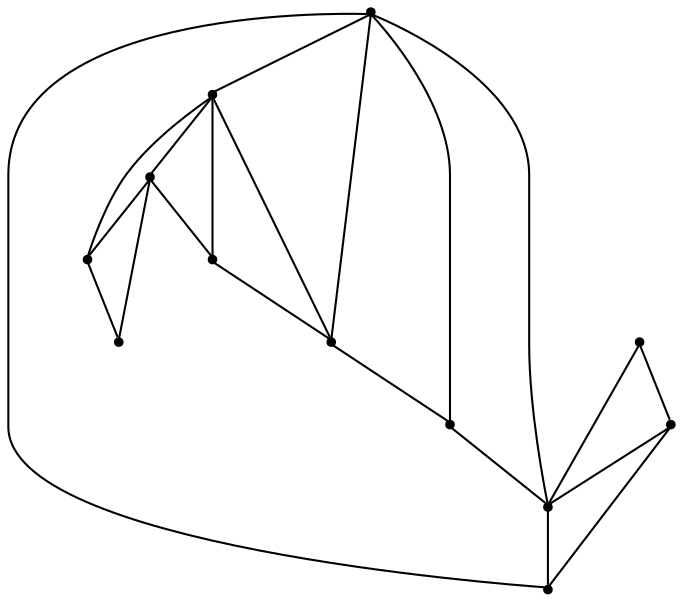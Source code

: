 graph {
  node [shape=point,comment="{\"directed\":false,\"doi\":\"10.1007/978-3-031-22203-0_31\",\"figure\":\"4 (3)\"}"]

  v0 [pos="1562.3530200608782,692.8750286976633"]
  v1 [pos="1208.4134011357426,598.0359736832695"]
  v2 [pos="1536.9406719889234,598.0359736832694"]
  v3 [pos="1536.9406719889234,787.7106658764942"]
  v4 [pos="1208.4134011357426,787.7106658764942"]
  v5 [pos="1467.5129298938216,528.6132792551317"]
  v6 [pos="1277.8411432308446,528.6132792551317"]
  v7 [pos="1467.5129298938216,857.1376842640418"]
  v8 [pos="1277.8411432308446,857.1376842640418"]
  v9 [pos="1372.6770365623331,882.545524106755"]
  v10 [pos="1372.6770365623331,503.2022759274091"]
  v11 [pos="1183.0009258869525,692.8750286976633"]

  v0 -- v1 [id="-1",pos="1562.3530200608782,692.8750286976633 1208.4134011357426,598.0359736832695 1208.4134011357426,598.0359736832695 1208.4134011357426,598.0359736832695"]
  v11 -- v2 [id="-2",pos="1183.0009258869525,692.8750286976633 1536.9406719889234,598.0359736832694 1536.9406719889234,598.0359736832694 1536.9406719889234,598.0359736832694"]
  v0 -- v2 [id="-3",pos="1562.3530200608782,692.8750286976633 1536.9406719889234,598.0359736832694 1536.9406719889234,598.0359736832694 1536.9406719889234,598.0359736832694"]
  v0 -- v3 [id="-4",pos="1562.3530200608782,692.8750286976633 1536.9406719889234,787.7106658764942 1536.9406719889234,787.7106658764942 1536.9406719889234,787.7106658764942"]
  v2 -- v3 [id="-5",pos="1536.9406719889234,598.0359736832694 1536.9406719889234,787.7106658764942 1536.9406719889234,787.7106658764942 1536.9406719889234,787.7106658764942"]
  v2 -- v1 [id="-6",pos="1536.9406719889234,598.0359736832694 1208.4134011357426,598.0359736832695 1208.4134011357426,598.0359736832695 1208.4134011357426,598.0359736832695"]
  v3 -- v4 [id="-7",pos="1536.9406719889234,787.7106658764942 1208.4134011357426,787.7106658764942 1208.4134011357426,787.7106658764942 1208.4134011357426,787.7106658764942"]
  v5 -- v6 [id="-8",pos="1467.5129298938216,528.6132792551317 1277.8411432308446,528.6132792551317 1277.8411432308446,528.6132792551317 1277.8411432308446,528.6132792551317"]
  v4 -- v8 [id="-9",pos="1208.4134011357426,787.7106658764942 1277.8411432308446,857.1376842640418 1277.8411432308446,857.1376842640418 1277.8411432308446,857.1376842640418"]
  v1 -- v11 [id="-10",pos="1208.4134011357426,598.0359736832695 1183.0009258869525,692.8750286976633 1183.0009258869525,692.8750286976633 1183.0009258869525,692.8750286976633"]
  v1 -- v6 [id="-11",pos="1208.4134011357426,598.0359736832695 1277.8411432308446,528.6132792551317 1277.8411432308446,528.6132792551317 1277.8411432308446,528.6132792551317"]
  v1 -- v10 [id="-12",pos="1208.4134011357426,598.0359736832695 1372.6770365623331,503.2022759274091 1372.6770365623331,503.2022759274091 1372.6770365623331,503.2022759274091"]
  v4 -- v0 [id="-13",pos="1208.4134011357426,787.7106658764942 1562.3530200608782,692.8750286976633 1562.3530200608782,692.8750286976633 1562.3530200608782,692.8750286976633"]
  v7 -- v8 [id="-14",pos="1467.5129298938216,857.1376842640418 1277.8411432308446,857.1376842640418 1277.8411432308446,857.1376842640418 1277.8411432308446,857.1376842640418"]
  v7 -- v4 [id="-15",pos="1467.5129298938216,857.1376842640418 1208.4134011357426,787.7106658764942 1208.4134011357426,787.7106658764942 1208.4134011357426,787.7106658764942"]
  v9 -- v7 [id="-16",pos="1372.6770365623331,882.545524106755 1467.5129298938216,857.1376842640418 1467.5129298938216,857.1376842640418 1467.5129298938216,857.1376842640418"]
  v9 -- v4 [id="-17",pos="1372.6770365623331,882.545524106755 1208.4134011357426,787.7106658764942 1208.4134011357426,787.7106658764942 1208.4134011357426,787.7106658764942"]
  v10 -- v5 [id="-18",pos="1372.6770365623331,503.2022759274091 1467.5129298938216,528.6132792551317 1467.5129298938216,528.6132792551317 1467.5129298938216,528.6132792551317"]
  v6 -- v11 [id="-19",pos="1277.8411432308446,528.6132792551317 1183.0009258869525,692.8750286976633 1183.0009258869525,692.8750286976633 1183.0009258869525,692.8750286976633"]
  v6 -- v10 [id="-20",pos="1277.8411432308446,528.6132792551317 1372.6770365623331,503.2022759274091 1372.6770365623331,503.2022759274091 1372.6770365623331,503.2022759274091"]
  v8 -- v0 [id="-21",pos="1277.8411432308446,857.1376842640418 1562.3530200608782,692.8750286976633 1562.3530200608782,692.8750286976633 1562.3530200608782,692.8750286976633"]
}